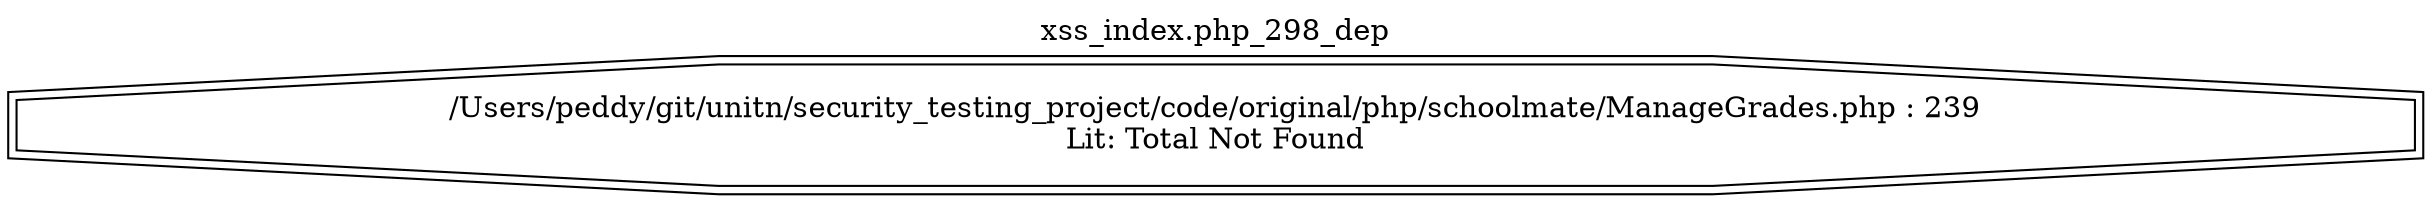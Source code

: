 digraph cfg {
  label="xss_index.php_298_dep";
  labelloc=t;
  n1 [shape=doubleoctagon, label="/Users/peddy/git/unitn/security_testing_project/code/original/php/schoolmate/ManageGrades.php : 239\nLit: Total Not Found\n"];
}
